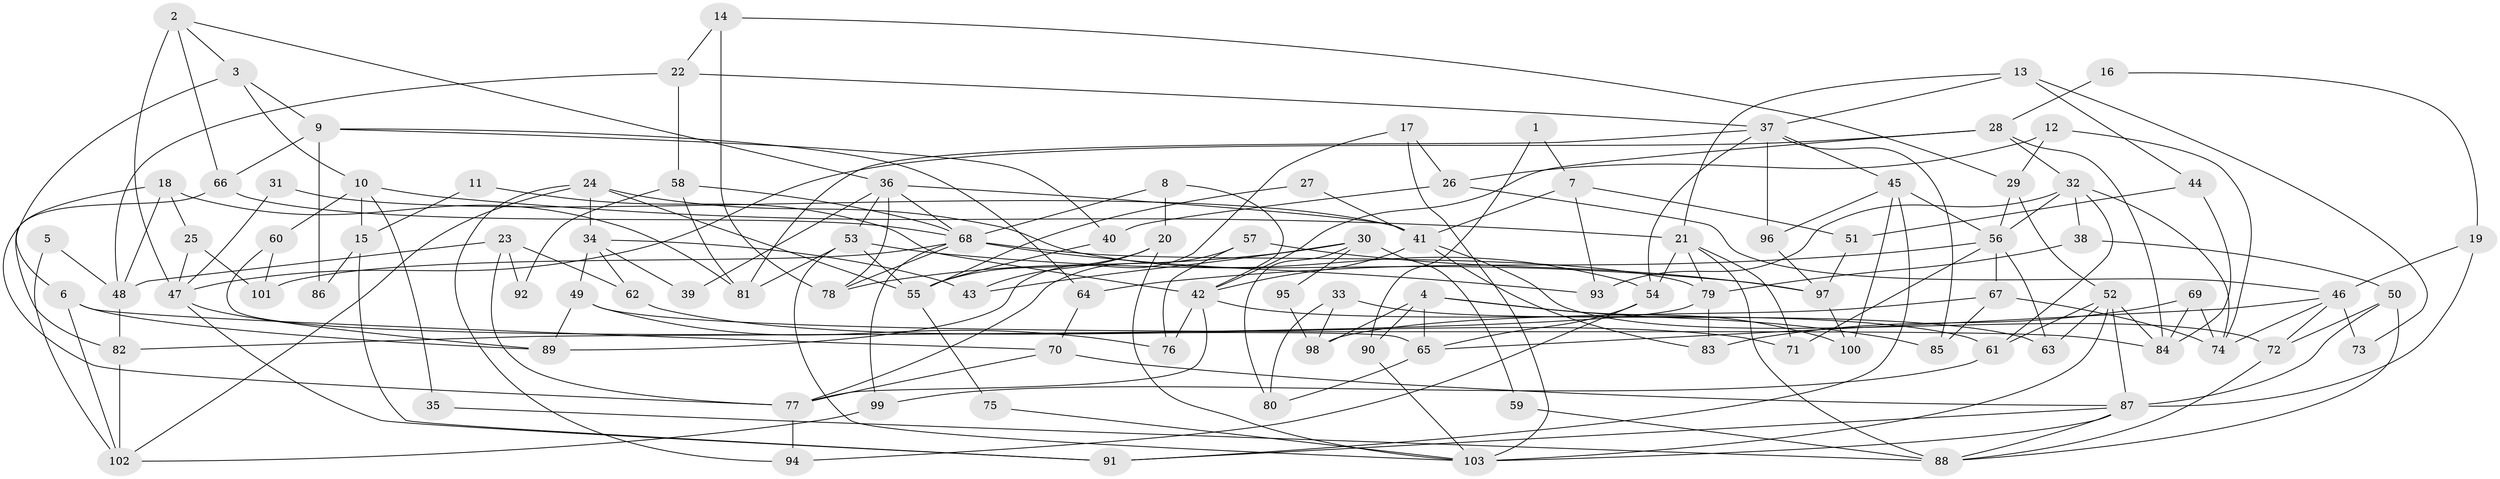 // coarse degree distribution, {4: 0.1791044776119403, 6: 0.22388059701492538, 2: 0.11940298507462686, 3: 0.16417910447761194, 5: 0.1044776119402985, 7: 0.1044776119402985, 8: 0.05970149253731343, 9: 0.014925373134328358, 10: 0.029850746268656716}
// Generated by graph-tools (version 1.1) at 2025/52/02/27/25 19:52:03]
// undirected, 103 vertices, 206 edges
graph export_dot {
graph [start="1"]
  node [color=gray90,style=filled];
  1;
  2;
  3;
  4;
  5;
  6;
  7;
  8;
  9;
  10;
  11;
  12;
  13;
  14;
  15;
  16;
  17;
  18;
  19;
  20;
  21;
  22;
  23;
  24;
  25;
  26;
  27;
  28;
  29;
  30;
  31;
  32;
  33;
  34;
  35;
  36;
  37;
  38;
  39;
  40;
  41;
  42;
  43;
  44;
  45;
  46;
  47;
  48;
  49;
  50;
  51;
  52;
  53;
  54;
  55;
  56;
  57;
  58;
  59;
  60;
  61;
  62;
  63;
  64;
  65;
  66;
  67;
  68;
  69;
  70;
  71;
  72;
  73;
  74;
  75;
  76;
  77;
  78;
  79;
  80;
  81;
  82;
  83;
  84;
  85;
  86;
  87;
  88;
  89;
  90;
  91;
  92;
  93;
  94;
  95;
  96;
  97;
  98;
  99;
  100;
  101;
  102;
  103;
  1 -- 90;
  1 -- 7;
  2 -- 66;
  2 -- 36;
  2 -- 3;
  2 -- 47;
  3 -- 6;
  3 -- 9;
  3 -- 10;
  4 -- 98;
  4 -- 65;
  4 -- 85;
  4 -- 90;
  4 -- 100;
  5 -- 48;
  5 -- 102;
  6 -- 70;
  6 -- 89;
  6 -- 102;
  7 -- 51;
  7 -- 41;
  7 -- 93;
  8 -- 42;
  8 -- 68;
  8 -- 20;
  9 -- 64;
  9 -- 40;
  9 -- 66;
  9 -- 86;
  10 -- 21;
  10 -- 15;
  10 -- 35;
  10 -- 60;
  11 -- 42;
  11 -- 15;
  12 -- 29;
  12 -- 26;
  12 -- 74;
  13 -- 37;
  13 -- 21;
  13 -- 44;
  13 -- 73;
  14 -- 78;
  14 -- 22;
  14 -- 29;
  15 -- 91;
  15 -- 86;
  16 -- 28;
  16 -- 19;
  17 -- 103;
  17 -- 89;
  17 -- 26;
  18 -- 82;
  18 -- 81;
  18 -- 25;
  18 -- 48;
  19 -- 87;
  19 -- 46;
  20 -- 55;
  20 -- 43;
  20 -- 103;
  21 -- 88;
  21 -- 79;
  21 -- 54;
  21 -- 71;
  22 -- 48;
  22 -- 58;
  22 -- 37;
  23 -- 77;
  23 -- 48;
  23 -- 62;
  23 -- 92;
  24 -- 102;
  24 -- 54;
  24 -- 34;
  24 -- 55;
  24 -- 94;
  25 -- 47;
  25 -- 101;
  26 -- 46;
  26 -- 40;
  27 -- 41;
  27 -- 55;
  28 -- 42;
  28 -- 32;
  28 -- 47;
  28 -- 84;
  29 -- 56;
  29 -- 52;
  30 -- 78;
  30 -- 43;
  30 -- 59;
  30 -- 80;
  30 -- 95;
  31 -- 47;
  31 -- 41;
  32 -- 74;
  32 -- 56;
  32 -- 38;
  32 -- 61;
  32 -- 93;
  33 -- 80;
  33 -- 63;
  33 -- 98;
  34 -- 62;
  34 -- 39;
  34 -- 43;
  34 -- 49;
  35 -- 88;
  36 -- 53;
  36 -- 41;
  36 -- 39;
  36 -- 68;
  36 -- 78;
  37 -- 54;
  37 -- 45;
  37 -- 81;
  37 -- 85;
  37 -- 96;
  38 -- 79;
  38 -- 50;
  40 -- 55;
  41 -- 72;
  41 -- 42;
  41 -- 83;
  42 -- 61;
  42 -- 76;
  42 -- 77;
  44 -- 84;
  44 -- 51;
  45 -- 96;
  45 -- 56;
  45 -- 91;
  45 -- 100;
  46 -- 72;
  46 -- 65;
  46 -- 73;
  46 -- 74;
  47 -- 89;
  47 -- 91;
  48 -- 82;
  49 -- 84;
  49 -- 76;
  49 -- 89;
  50 -- 87;
  50 -- 72;
  50 -- 88;
  51 -- 97;
  52 -- 103;
  52 -- 61;
  52 -- 63;
  52 -- 84;
  52 -- 87;
  53 -- 55;
  53 -- 103;
  53 -- 81;
  53 -- 97;
  54 -- 94;
  54 -- 65;
  55 -- 75;
  56 -- 67;
  56 -- 63;
  56 -- 64;
  56 -- 71;
  57 -- 97;
  57 -- 77;
  57 -- 76;
  58 -- 81;
  58 -- 68;
  58 -- 92;
  59 -- 88;
  60 -- 101;
  60 -- 65;
  61 -- 99;
  62 -- 71;
  64 -- 70;
  65 -- 80;
  66 -- 68;
  66 -- 77;
  67 -- 85;
  67 -- 74;
  67 -- 98;
  68 -- 93;
  68 -- 78;
  68 -- 79;
  68 -- 99;
  68 -- 101;
  69 -- 74;
  69 -- 84;
  69 -- 83;
  70 -- 87;
  70 -- 77;
  72 -- 88;
  75 -- 103;
  77 -- 94;
  79 -- 83;
  79 -- 82;
  82 -- 102;
  87 -- 91;
  87 -- 88;
  87 -- 103;
  90 -- 103;
  95 -- 98;
  96 -- 97;
  97 -- 100;
  99 -- 102;
}
